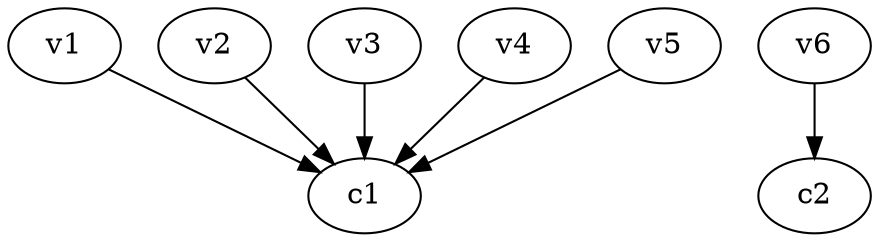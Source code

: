 strict digraph  {
c1;
c2;
v1;
v2;
v3;
v4;
v5;
v6;
v1 -> c1  [weight=1];
v2 -> c1  [weight=1];
v3 -> c1  [weight=1];
v4 -> c1  [weight=1];
v5 -> c1  [weight=1];
v6 -> c2  [weight=1];
}
